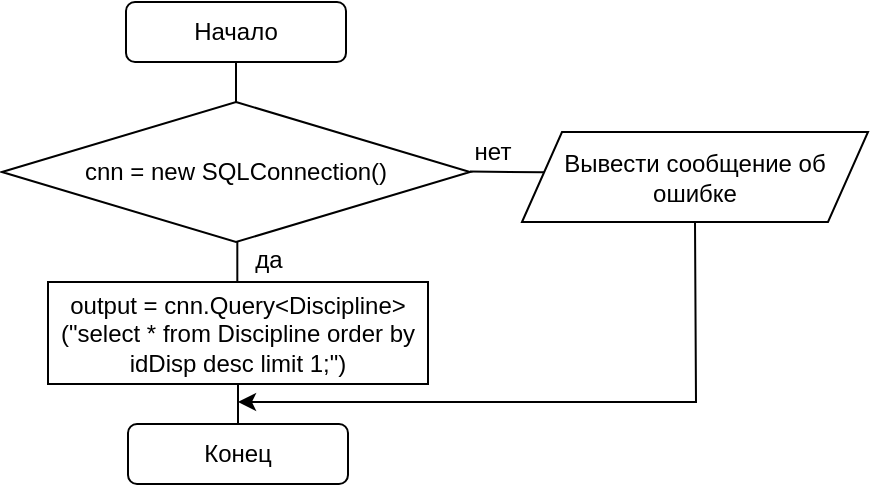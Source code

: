 <mxfile version="17.4.2" type="device"><diagram id="ml0OEdssNHjhu5QTCGbr" name="Страница 1"><mxGraphModel dx="865" dy="550" grid="1" gridSize="10" guides="1" tooltips="1" connect="1" arrows="1" fold="1" page="1" pageScale="1" pageWidth="850" pageHeight="1100" math="0" shadow="0"><root><mxCell id="0"/><mxCell id="1" parent="0"/><mxCell id="8qgngSN1JKnpJw_fNwEq-1" value="Начало" style="rounded=1;whiteSpace=wrap;html=1;" parent="1" vertex="1"><mxGeometry x="369" y="180" width="110" height="30" as="geometry"/></mxCell><mxCell id="8qgngSN1JKnpJw_fNwEq-2" value="" style="endArrow=none;html=1;rounded=0;entryX=0.5;entryY=1;entryDx=0;entryDy=0;" parent="1" target="8qgngSN1JKnpJw_fNwEq-1" edge="1"><mxGeometry width="50" height="50" relative="1" as="geometry"><mxPoint x="424" y="230" as="sourcePoint"/><mxPoint x="450" y="310" as="targetPoint"/></mxGeometry></mxCell><mxCell id="8qgngSN1JKnpJw_fNwEq-3" value="output = cnn.Query&amp;lt;Discipline&amp;gt;(&lt;span&gt;&quot;select * &lt;/span&gt;&lt;span&gt;from Discipline &lt;/span&gt;&lt;span&gt;order by idDisp&amp;nbsp;&lt;/span&gt;&lt;span&gt;desc limit 1;&quot;&lt;/span&gt;)" style="rounded=0;whiteSpace=wrap;html=1;" parent="1" vertex="1"><mxGeometry x="330" y="320" width="190" height="51" as="geometry"/></mxCell><mxCell id="8qgngSN1JKnpJw_fNwEq-16" value="cnn = new SQLConnection()" style="rhombus;whiteSpace=wrap;html=1;" parent="1" vertex="1"><mxGeometry x="307" y="230" width="234" height="70" as="geometry"/></mxCell><mxCell id="8qgngSN1JKnpJw_fNwEq-18" value="" style="endArrow=none;html=1;rounded=0;entryX=0.5;entryY=1;entryDx=0;entryDy=0;" parent="1" edge="1"><mxGeometry width="50" height="50" relative="1" as="geometry"><mxPoint x="424.66" y="320" as="sourcePoint"/><mxPoint x="424.66" y="300" as="targetPoint"/></mxGeometry></mxCell><mxCell id="8qgngSN1JKnpJw_fNwEq-21" value="" style="endArrow=none;html=1;rounded=0;entryX=0.5;entryY=1;entryDx=0;entryDy=0;" parent="1" edge="1"><mxGeometry width="50" height="50" relative="1" as="geometry"><mxPoint x="425.0" y="391" as="sourcePoint"/><mxPoint x="425.0" y="371" as="targetPoint"/></mxGeometry></mxCell><mxCell id="8qgngSN1JKnpJw_fNwEq-29" value="Конец" style="rounded=1;whiteSpace=wrap;html=1;" parent="1" vertex="1"><mxGeometry x="370" y="391" width="110" height="30" as="geometry"/></mxCell><mxCell id="8qgngSN1JKnpJw_fNwEq-33" value="" style="endArrow=classic;html=1;rounded=0;exitX=0.5;exitY=1;exitDx=0;exitDy=0;endFill=1;" parent="1" source="gU9ikf0CVP-ptAuLuMdD-1" edge="1"><mxGeometry width="50" height="50" relative="1" as="geometry"><mxPoint x="631" y="285" as="sourcePoint"/><mxPoint x="425" y="380" as="targetPoint"/><Array as="points"><mxPoint x="654" y="380"/></Array></mxGeometry></mxCell><mxCell id="8qgngSN1JKnpJw_fNwEq-34" value="" style="endArrow=none;html=1;rounded=0;entryX=0.5;entryY=1;entryDx=0;entryDy=0;exitX=0.064;exitY=0.447;exitDx=0;exitDy=0;exitPerimeter=0;" parent="1" source="gU9ikf0CVP-ptAuLuMdD-1" edge="1"><mxGeometry width="50" height="50" relative="1" as="geometry"><mxPoint x="570" y="265" as="sourcePoint"/><mxPoint x="541" y="264.8" as="targetPoint"/></mxGeometry></mxCell><mxCell id="8qgngSN1JKnpJw_fNwEq-36" value="нет" style="text;html=1;align=center;verticalAlign=middle;resizable=0;points=[];autosize=1;strokeColor=none;fillColor=none;" parent="1" vertex="1"><mxGeometry x="537" y="245" width="30" height="20" as="geometry"/></mxCell><mxCell id="8qgngSN1JKnpJw_fNwEq-37" value="да" style="text;html=1;align=center;verticalAlign=middle;resizable=0;points=[];autosize=1;strokeColor=none;fillColor=none;" parent="1" vertex="1"><mxGeometry x="425" y="299" width="30" height="20" as="geometry"/></mxCell><mxCell id="gU9ikf0CVP-ptAuLuMdD-1" value="Вывести сообщение об ошибке" style="shape=parallelogram;perimeter=parallelogramPerimeter;whiteSpace=wrap;html=1;fixedSize=1;" parent="1" vertex="1"><mxGeometry x="567" y="245" width="173" height="45" as="geometry"/></mxCell></root></mxGraphModel></diagram></mxfile>